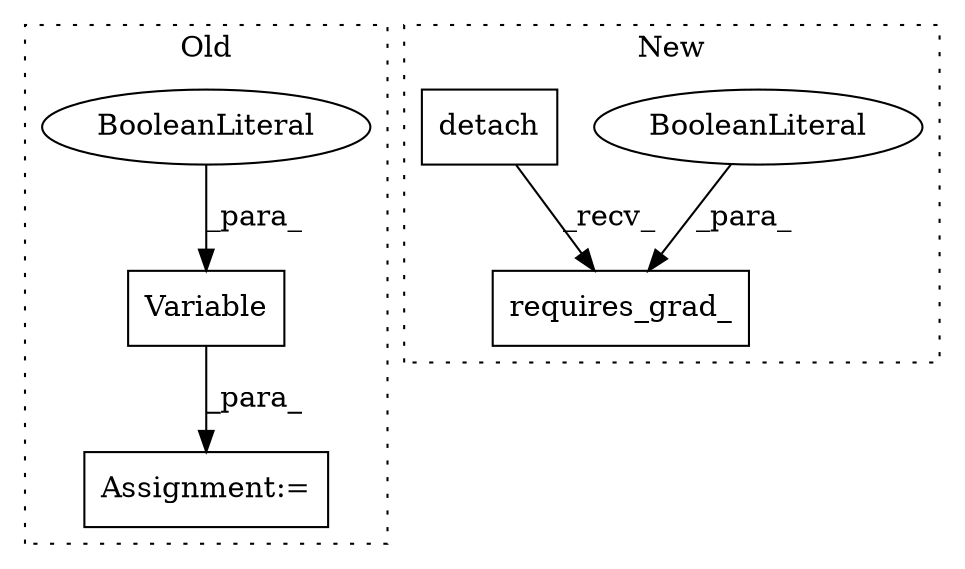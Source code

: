 digraph G {
subgraph cluster0 {
1 [label="Variable" a="32" s="7500,7576" l="9,1" shape="box"];
3 [label="BooleanLiteral" a="9" s="7572" l="4" shape="ellipse"];
4 [label="Assignment:=" a="7" s="7655" l="1" shape="box"];
label = "Old";
style="dotted";
}
subgraph cluster1 {
2 [label="requires_grad_" a="32" s="6898,6917" l="15,1" shape="box"];
5 [label="BooleanLiteral" a="9" s="6913" l="4" shape="ellipse"];
6 [label="detach" a="32" s="6839" l="8" shape="box"];
label = "New";
style="dotted";
}
1 -> 4 [label="_para_"];
3 -> 1 [label="_para_"];
5 -> 2 [label="_para_"];
6 -> 2 [label="_recv_"];
}
